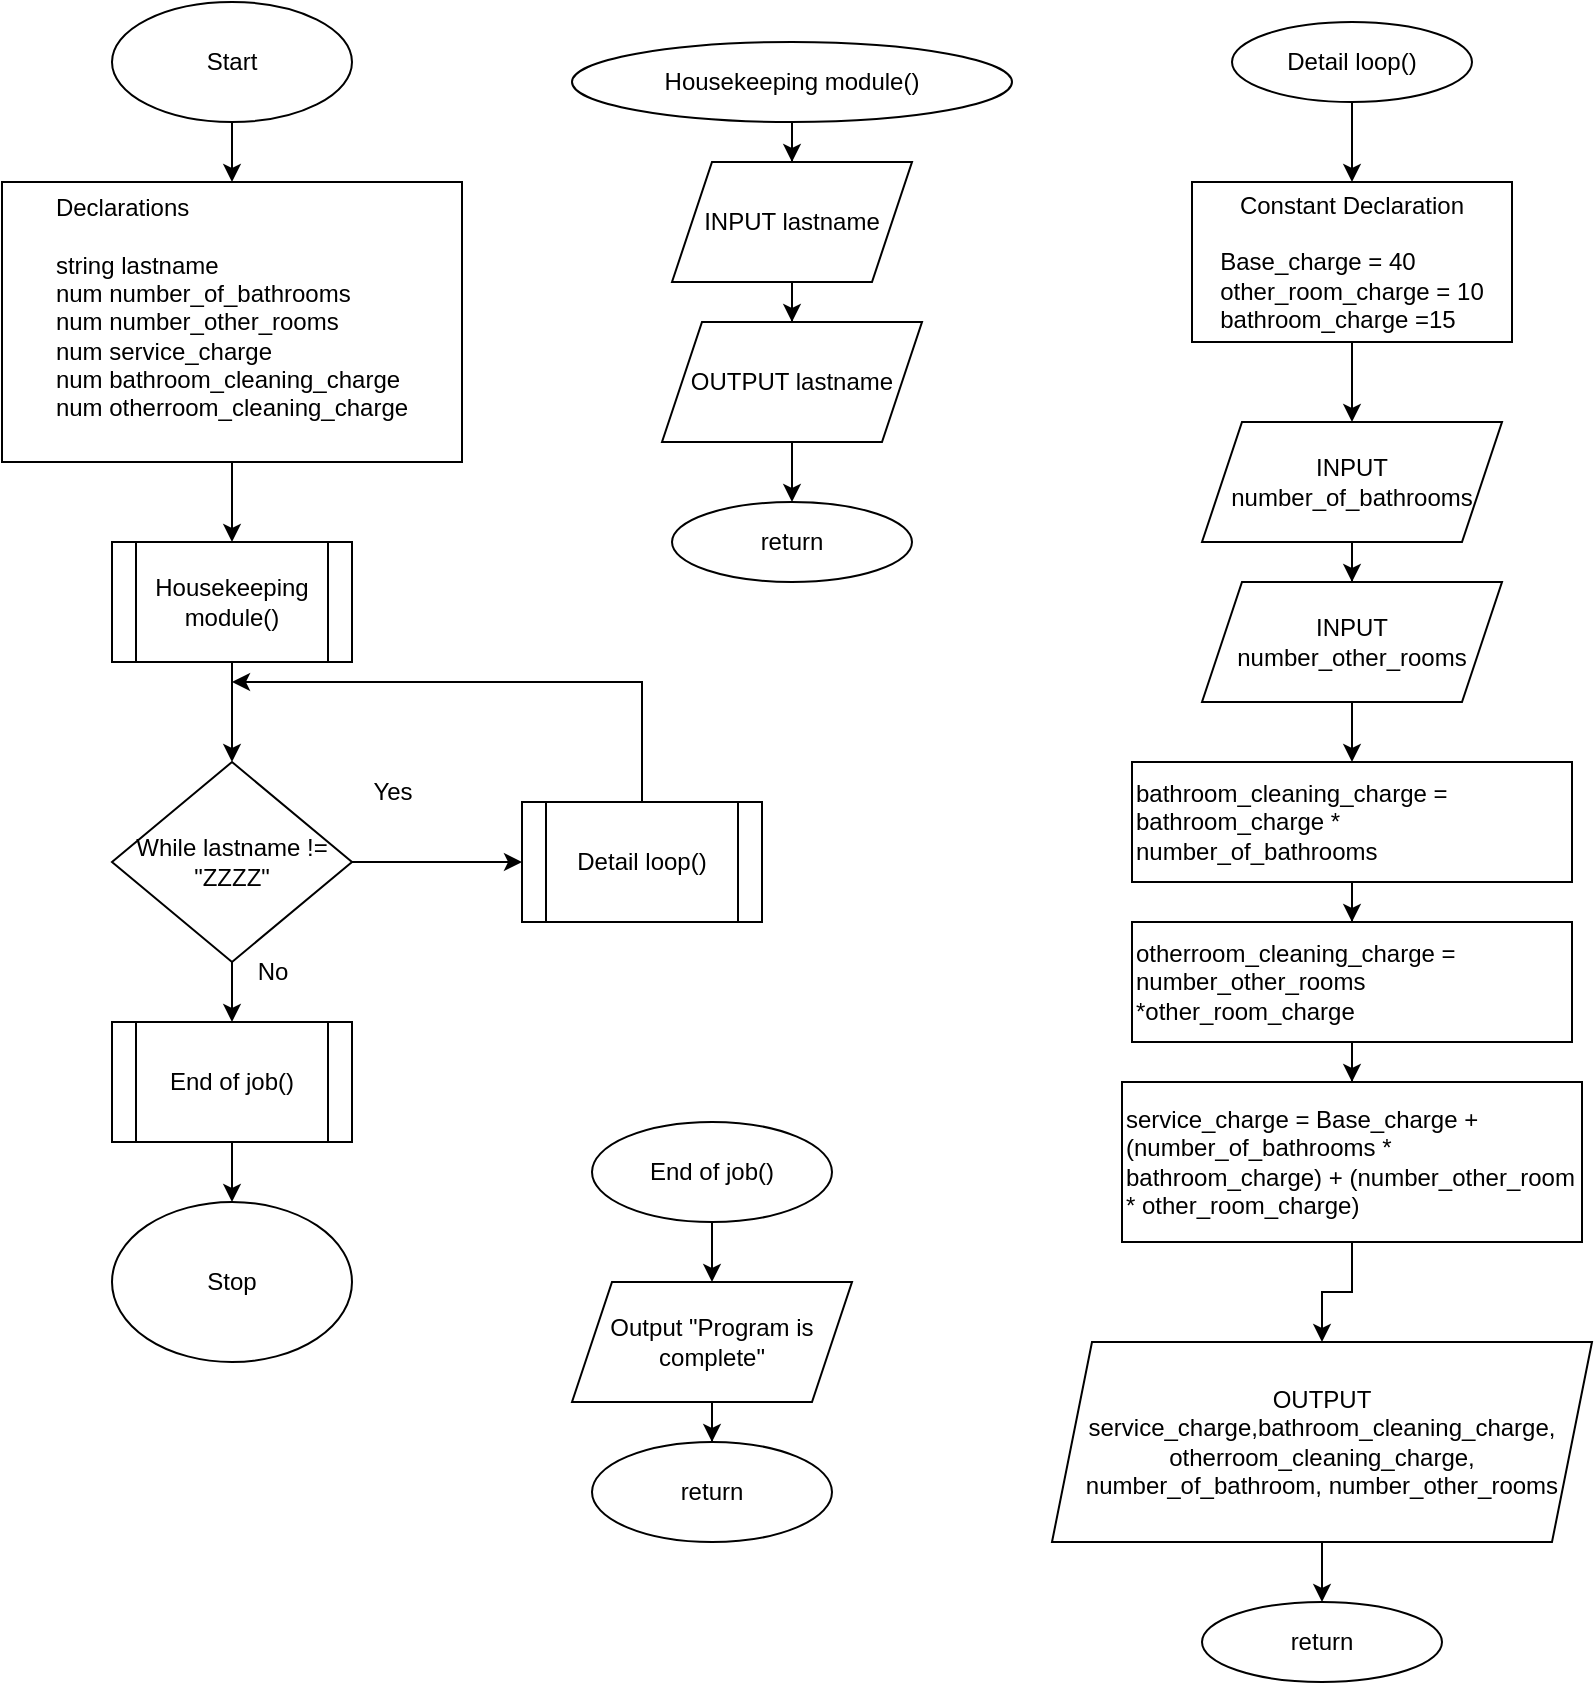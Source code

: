 <mxfile version="26.1.1">
  <diagram name="Page-1" id="lWJT188u_oheF23YQd_l">
    <mxGraphModel dx="984" dy="746" grid="1" gridSize="10" guides="1" tooltips="1" connect="1" arrows="1" fold="1" page="1" pageScale="1" pageWidth="850" pageHeight="1100" math="0" shadow="0">
      <root>
        <mxCell id="0" />
        <mxCell id="1" parent="0" />
        <mxCell id="4YSa_tEpLn1zUKHANnDR-27" style="edgeStyle=orthogonalEdgeStyle;rounded=0;orthogonalLoop=1;jettySize=auto;html=1;" parent="1" source="4YSa_tEpLn1zUKHANnDR-1" target="4YSa_tEpLn1zUKHANnDR-25" edge="1">
          <mxGeometry relative="1" as="geometry" />
        </mxCell>
        <mxCell id="4YSa_tEpLn1zUKHANnDR-1" value="Start" style="ellipse;whiteSpace=wrap;html=1;" parent="1" vertex="1">
          <mxGeometry x="100" y="20" width="120" height="60" as="geometry" />
        </mxCell>
        <mxCell id="4YSa_tEpLn1zUKHANnDR-41" style="edgeStyle=orthogonalEdgeStyle;rounded=0;orthogonalLoop=1;jettySize=auto;html=1;" parent="1" source="4YSa_tEpLn1zUKHANnDR-2" target="4YSa_tEpLn1zUKHANnDR-13" edge="1">
          <mxGeometry relative="1" as="geometry" />
        </mxCell>
        <mxCell id="4YSa_tEpLn1zUKHANnDR-2" value="Housekeeping module()" style="shape=process;whiteSpace=wrap;html=1;backgroundOutline=1;" parent="1" vertex="1">
          <mxGeometry x="100" y="290" width="120" height="60" as="geometry" />
        </mxCell>
        <mxCell id="4YSa_tEpLn1zUKHANnDR-47" style="edgeStyle=orthogonalEdgeStyle;rounded=0;orthogonalLoop=1;jettySize=auto;html=1;" parent="1" source="4YSa_tEpLn1zUKHANnDR-6" edge="1">
          <mxGeometry relative="1" as="geometry">
            <mxPoint x="160" y="360" as="targetPoint" />
            <Array as="points">
              <mxPoint x="365" y="360" />
              <mxPoint x="311" y="360" />
            </Array>
          </mxGeometry>
        </mxCell>
        <mxCell id="4YSa_tEpLn1zUKHANnDR-6" value="Detail loop()" style="shape=process;whiteSpace=wrap;html=1;backgroundOutline=1;rotation=0;" parent="1" vertex="1">
          <mxGeometry x="305" y="420" width="120" height="60" as="geometry" />
        </mxCell>
        <mxCell id="4YSa_tEpLn1zUKHANnDR-7" style="edgeStyle=orthogonalEdgeStyle;rounded=0;orthogonalLoop=1;jettySize=auto;html=1;exitX=0.5;exitY=1;exitDx=0;exitDy=0;" parent="1" source="4YSa_tEpLn1zUKHANnDR-6" target="4YSa_tEpLn1zUKHANnDR-6" edge="1">
          <mxGeometry relative="1" as="geometry" />
        </mxCell>
        <mxCell id="4YSa_tEpLn1zUKHANnDR-12" style="edgeStyle=orthogonalEdgeStyle;rounded=0;orthogonalLoop=1;jettySize=auto;html=1;" parent="1" source="4YSa_tEpLn1zUKHANnDR-9" target="4YSa_tEpLn1zUKHANnDR-11" edge="1">
          <mxGeometry relative="1" as="geometry" />
        </mxCell>
        <mxCell id="4YSa_tEpLn1zUKHANnDR-9" value="End of job()" style="shape=process;whiteSpace=wrap;html=1;backgroundOutline=1;" parent="1" vertex="1">
          <mxGeometry x="100" y="530" width="120" height="60" as="geometry" />
        </mxCell>
        <mxCell id="4YSa_tEpLn1zUKHANnDR-11" value="Stop" style="ellipse;whiteSpace=wrap;html=1;" parent="1" vertex="1">
          <mxGeometry x="100" y="620" width="120" height="80" as="geometry" />
        </mxCell>
        <mxCell id="4YSa_tEpLn1zUKHANnDR-36" style="edgeStyle=orthogonalEdgeStyle;rounded=0;orthogonalLoop=1;jettySize=auto;html=1;" parent="1" source="4YSa_tEpLn1zUKHANnDR-13" target="4YSa_tEpLn1zUKHANnDR-9" edge="1">
          <mxGeometry relative="1" as="geometry" />
        </mxCell>
        <mxCell id="4YSa_tEpLn1zUKHANnDR-48" style="edgeStyle=orthogonalEdgeStyle;rounded=0;orthogonalLoop=1;jettySize=auto;html=1;" parent="1" source="4YSa_tEpLn1zUKHANnDR-13" target="4YSa_tEpLn1zUKHANnDR-6" edge="1">
          <mxGeometry relative="1" as="geometry" />
        </mxCell>
        <mxCell id="4YSa_tEpLn1zUKHANnDR-13" value="While lastname != &quot;ZZZZ&quot;" style="rhombus;whiteSpace=wrap;html=1;" parent="1" vertex="1">
          <mxGeometry x="100" y="400" width="120" height="100" as="geometry" />
        </mxCell>
        <mxCell id="4YSa_tEpLn1zUKHANnDR-15" value="Yes" style="text;html=1;align=center;verticalAlign=middle;resizable=0;points=[];autosize=1;strokeColor=none;fillColor=none;" parent="1" vertex="1">
          <mxGeometry x="220" y="400" width="40" height="30" as="geometry" />
        </mxCell>
        <mxCell id="4YSa_tEpLn1zUKHANnDR-21" value="No" style="text;html=1;align=center;verticalAlign=middle;resizable=0;points=[];autosize=1;strokeColor=none;fillColor=none;" parent="1" vertex="1">
          <mxGeometry x="160" y="490" width="40" height="30" as="geometry" />
        </mxCell>
        <mxCell id="4YSa_tEpLn1zUKHANnDR-28" style="edgeStyle=orthogonalEdgeStyle;rounded=0;orthogonalLoop=1;jettySize=auto;html=1;" parent="1" source="4YSa_tEpLn1zUKHANnDR-25" target="4YSa_tEpLn1zUKHANnDR-2" edge="1">
          <mxGeometry relative="1" as="geometry" />
        </mxCell>
        <mxCell id="4YSa_tEpLn1zUKHANnDR-25" value="&lt;div style=&quot;text-align: left;&quot;&gt;&lt;span style=&quot;background-color: transparent; color: light-dark(rgb(0, 0, 0), rgb(255, 255, 255));&quot;&gt;Declarations&lt;/span&gt;&lt;/div&gt;&lt;div style=&quot;text-align: left;&quot;&gt;&lt;br&gt;&lt;/div&gt;&lt;div style=&quot;text-align: left;&quot;&gt;string lastname&lt;/div&gt;&lt;div style=&quot;text-align: left;&quot;&gt;num number_of_bathrooms&lt;/div&gt;&lt;div style=&quot;text-align: left;&quot;&gt;num number_other_rooms&lt;/div&gt;&lt;div style=&quot;text-align: left;&quot;&gt;num service_charge&lt;/div&gt;&lt;div style=&quot;text-align: left;&quot;&gt;num bathroom_cleaning_charge&lt;/div&gt;&lt;div style=&quot;text-align: left;&quot;&gt;num otherroom_cleaning_charge&lt;/div&gt;&lt;div style=&quot;text-align: left;&quot;&gt;&lt;br&gt;&lt;/div&gt;" style="rounded=0;whiteSpace=wrap;html=1;" parent="1" vertex="1">
          <mxGeometry x="45" y="110" width="230" height="140" as="geometry" />
        </mxCell>
        <mxCell id="4YSa_tEpLn1zUKHANnDR-58" style="edgeStyle=orthogonalEdgeStyle;rounded=0;orthogonalLoop=1;jettySize=auto;html=1;" parent="1" source="4YSa_tEpLn1zUKHANnDR-29" target="4YSa_tEpLn1zUKHANnDR-30" edge="1">
          <mxGeometry relative="1" as="geometry" />
        </mxCell>
        <mxCell id="4YSa_tEpLn1zUKHANnDR-29" value="Housekeeping module()" style="ellipse;whiteSpace=wrap;html=1;" parent="1" vertex="1">
          <mxGeometry x="330" y="40" width="220" height="40" as="geometry" />
        </mxCell>
        <mxCell id="4YSa_tEpLn1zUKHANnDR-78" style="edgeStyle=orthogonalEdgeStyle;rounded=0;orthogonalLoop=1;jettySize=auto;html=1;" parent="1" source="4YSa_tEpLn1zUKHANnDR-30" target="4YSa_tEpLn1zUKHANnDR-77" edge="1">
          <mxGeometry relative="1" as="geometry" />
        </mxCell>
        <mxCell id="4YSa_tEpLn1zUKHANnDR-30" value="INPUT lastname" style="shape=parallelogram;perimeter=parallelogramPerimeter;whiteSpace=wrap;html=1;fixedSize=1;" parent="1" vertex="1">
          <mxGeometry x="380" y="100" width="120" height="60" as="geometry" />
        </mxCell>
        <mxCell id="4YSa_tEpLn1zUKHANnDR-37" style="edgeStyle=orthogonalEdgeStyle;rounded=0;orthogonalLoop=1;jettySize=auto;html=1;exitX=0.5;exitY=1;exitDx=0;exitDy=0;" parent="1" source="4YSa_tEpLn1zUKHANnDR-6" target="4YSa_tEpLn1zUKHANnDR-6" edge="1">
          <mxGeometry relative="1" as="geometry" />
        </mxCell>
        <mxCell id="4YSa_tEpLn1zUKHANnDR-38" value="return" style="ellipse;whiteSpace=wrap;html=1;" parent="1" vertex="1">
          <mxGeometry x="380" y="270" width="120" height="40" as="geometry" />
        </mxCell>
        <mxCell id="4YSa_tEpLn1zUKHANnDR-54" style="edgeStyle=orthogonalEdgeStyle;rounded=0;orthogonalLoop=1;jettySize=auto;html=1;" parent="1" source="4YSa_tEpLn1zUKHANnDR-49" target="4YSa_tEpLn1zUKHANnDR-52" edge="1">
          <mxGeometry relative="1" as="geometry" />
        </mxCell>
        <mxCell id="4YSa_tEpLn1zUKHANnDR-49" value="Detail loop()" style="ellipse;whiteSpace=wrap;html=1;" parent="1" vertex="1">
          <mxGeometry x="660" y="30" width="120" height="40" as="geometry" />
        </mxCell>
        <mxCell id="4YSa_tEpLn1zUKHANnDR-56" style="edgeStyle=orthogonalEdgeStyle;rounded=0;orthogonalLoop=1;jettySize=auto;html=1;" parent="1" source="4YSa_tEpLn1zUKHANnDR-51" target="4YSa_tEpLn1zUKHANnDR-53" edge="1">
          <mxGeometry relative="1" as="geometry" />
        </mxCell>
        <mxCell id="4YSa_tEpLn1zUKHANnDR-51" value="INPUT number_of_bathrooms" style="shape=parallelogram;perimeter=parallelogramPerimeter;whiteSpace=wrap;html=1;fixedSize=1;" parent="1" vertex="1">
          <mxGeometry x="645" y="230" width="150" height="60" as="geometry" />
        </mxCell>
        <mxCell id="4YSa_tEpLn1zUKHANnDR-55" style="edgeStyle=orthogonalEdgeStyle;rounded=0;orthogonalLoop=1;jettySize=auto;html=1;" parent="1" source="4YSa_tEpLn1zUKHANnDR-52" target="4YSa_tEpLn1zUKHANnDR-51" edge="1">
          <mxGeometry relative="1" as="geometry" />
        </mxCell>
        <mxCell id="4YSa_tEpLn1zUKHANnDR-52" value="Constant Declaration&lt;div&gt;&lt;br&gt;&lt;/div&gt;&lt;div style=&quot;text-align: left;&quot;&gt;Base_charge = 40&lt;/div&gt;&lt;div&gt;other_room_charge = 10&lt;/div&gt;&lt;div style=&quot;text-align: left;&quot;&gt;bathroom_charge =15&lt;/div&gt;" style="rounded=0;whiteSpace=wrap;html=1;" parent="1" vertex="1">
          <mxGeometry x="640" y="110" width="160" height="80" as="geometry" />
        </mxCell>
        <mxCell id="4YSa_tEpLn1zUKHANnDR-71" style="edgeStyle=orthogonalEdgeStyle;rounded=0;orthogonalLoop=1;jettySize=auto;html=1;" parent="1" source="4YSa_tEpLn1zUKHANnDR-53" target="4YSa_tEpLn1zUKHANnDR-69" edge="1">
          <mxGeometry relative="1" as="geometry" />
        </mxCell>
        <mxCell id="4YSa_tEpLn1zUKHANnDR-53" value="INPUT number_other_rooms" style="shape=parallelogram;perimeter=parallelogramPerimeter;whiteSpace=wrap;html=1;fixedSize=1;" parent="1" vertex="1">
          <mxGeometry x="645" y="310" width="150" height="60" as="geometry" />
        </mxCell>
        <mxCell id="4YSa_tEpLn1zUKHANnDR-61" style="edgeStyle=orthogonalEdgeStyle;rounded=0;orthogonalLoop=1;jettySize=auto;html=1;" parent="1" source="4YSa_tEpLn1zUKHANnDR-57" target="4YSa_tEpLn1zUKHANnDR-60" edge="1">
          <mxGeometry relative="1" as="geometry" />
        </mxCell>
        <mxCell id="4YSa_tEpLn1zUKHANnDR-57" value="service_charge = Base_charge + (number_of_bathrooms * bathroom_charge) + (number_other_room * other_room_charge)" style="rounded=0;whiteSpace=wrap;html=1;align=left;" parent="1" vertex="1">
          <mxGeometry x="605" y="560" width="230" height="80" as="geometry" />
        </mxCell>
        <mxCell id="4YSa_tEpLn1zUKHANnDR-81" style="edgeStyle=orthogonalEdgeStyle;rounded=0;orthogonalLoop=1;jettySize=auto;html=1;" parent="1" source="4YSa_tEpLn1zUKHANnDR-60" target="4YSa_tEpLn1zUKHANnDR-80" edge="1">
          <mxGeometry relative="1" as="geometry" />
        </mxCell>
        <mxCell id="4YSa_tEpLn1zUKHANnDR-60" value="OUTPUT service_charge,bathroom_cleaning_charge,&lt;div&gt;otherroom_cleaning_charge, number_of_bathroom, number_other_rooms&lt;/div&gt;" style="shape=parallelogram;perimeter=parallelogramPerimeter;whiteSpace=wrap;html=1;fixedSize=1;" parent="1" vertex="1">
          <mxGeometry x="570" y="690" width="270" height="100" as="geometry" />
        </mxCell>
        <mxCell id="4YSa_tEpLn1zUKHANnDR-67" style="edgeStyle=orthogonalEdgeStyle;rounded=0;orthogonalLoop=1;jettySize=auto;html=1;exitX=0.5;exitY=1;exitDx=0;exitDy=0;" parent="1" edge="1">
          <mxGeometry relative="1" as="geometry">
            <mxPoint x="720" y="660" as="sourcePoint" />
            <mxPoint x="720" y="660" as="targetPoint" />
          </mxGeometry>
        </mxCell>
        <mxCell id="4YSa_tEpLn1zUKHANnDR-72" style="edgeStyle=orthogonalEdgeStyle;rounded=0;orthogonalLoop=1;jettySize=auto;html=1;" parent="1" source="4YSa_tEpLn1zUKHANnDR-69" target="4YSa_tEpLn1zUKHANnDR-70" edge="1">
          <mxGeometry relative="1" as="geometry" />
        </mxCell>
        <mxCell id="4YSa_tEpLn1zUKHANnDR-69" value="bathroom_cleaning_charge = bathroom_charge * number_of_bathrooms" style="rounded=0;whiteSpace=wrap;html=1;align=left;" parent="1" vertex="1">
          <mxGeometry x="610" y="400" width="220" height="60" as="geometry" />
        </mxCell>
        <mxCell id="4YSa_tEpLn1zUKHANnDR-73" style="edgeStyle=orthogonalEdgeStyle;rounded=0;orthogonalLoop=1;jettySize=auto;html=1;" parent="1" source="4YSa_tEpLn1zUKHANnDR-70" target="4YSa_tEpLn1zUKHANnDR-57" edge="1">
          <mxGeometry relative="1" as="geometry" />
        </mxCell>
        <mxCell id="4YSa_tEpLn1zUKHANnDR-70" value="otherroom_cleaning_charge = number_other_rooms *other_room_charge" style="rounded=0;whiteSpace=wrap;html=1;align=left;" parent="1" vertex="1">
          <mxGeometry x="610" y="480" width="220" height="60" as="geometry" />
        </mxCell>
        <mxCell id="4YSa_tEpLn1zUKHANnDR-79" style="edgeStyle=orthogonalEdgeStyle;rounded=0;orthogonalLoop=1;jettySize=auto;html=1;" parent="1" source="4YSa_tEpLn1zUKHANnDR-77" target="4YSa_tEpLn1zUKHANnDR-38" edge="1">
          <mxGeometry relative="1" as="geometry" />
        </mxCell>
        <mxCell id="4YSa_tEpLn1zUKHANnDR-77" value="OUTPUT lastname" style="shape=parallelogram;perimeter=parallelogramPerimeter;whiteSpace=wrap;html=1;fixedSize=1;" parent="1" vertex="1">
          <mxGeometry x="375" y="180" width="130" height="60" as="geometry" />
        </mxCell>
        <mxCell id="4YSa_tEpLn1zUKHANnDR-80" value="return" style="ellipse;whiteSpace=wrap;html=1;" parent="1" vertex="1">
          <mxGeometry x="645" y="820" width="120" height="40" as="geometry" />
        </mxCell>
        <mxCell id="4YSa_tEpLn1zUKHANnDR-86" style="edgeStyle=orthogonalEdgeStyle;rounded=0;orthogonalLoop=1;jettySize=auto;html=1;" parent="1" source="4YSa_tEpLn1zUKHANnDR-82" target="4YSa_tEpLn1zUKHANnDR-83" edge="1">
          <mxGeometry relative="1" as="geometry" />
        </mxCell>
        <mxCell id="4YSa_tEpLn1zUKHANnDR-82" value="End of job()" style="ellipse;whiteSpace=wrap;html=1;" parent="1" vertex="1">
          <mxGeometry x="340" y="580" width="120" height="50" as="geometry" />
        </mxCell>
        <mxCell id="4YSa_tEpLn1zUKHANnDR-87" style="edgeStyle=orthogonalEdgeStyle;rounded=0;orthogonalLoop=1;jettySize=auto;html=1;" parent="1" source="4YSa_tEpLn1zUKHANnDR-83" target="4YSa_tEpLn1zUKHANnDR-84" edge="1">
          <mxGeometry relative="1" as="geometry" />
        </mxCell>
        <mxCell id="4YSa_tEpLn1zUKHANnDR-83" value="Output &quot;Program is complete&quot;" style="shape=parallelogram;perimeter=parallelogramPerimeter;whiteSpace=wrap;html=1;fixedSize=1;" parent="1" vertex="1">
          <mxGeometry x="330" y="660" width="140" height="60" as="geometry" />
        </mxCell>
        <mxCell id="4YSa_tEpLn1zUKHANnDR-84" value="return" style="ellipse;whiteSpace=wrap;html=1;" parent="1" vertex="1">
          <mxGeometry x="340" y="740" width="120" height="50" as="geometry" />
        </mxCell>
        <mxCell id="4YSa_tEpLn1zUKHANnDR-85" style="edgeStyle=orthogonalEdgeStyle;rounded=0;orthogonalLoop=1;jettySize=auto;html=1;exitX=0.5;exitY=1;exitDx=0;exitDy=0;" parent="1" source="4YSa_tEpLn1zUKHANnDR-83" target="4YSa_tEpLn1zUKHANnDR-83" edge="1">
          <mxGeometry relative="1" as="geometry" />
        </mxCell>
      </root>
    </mxGraphModel>
  </diagram>
</mxfile>
